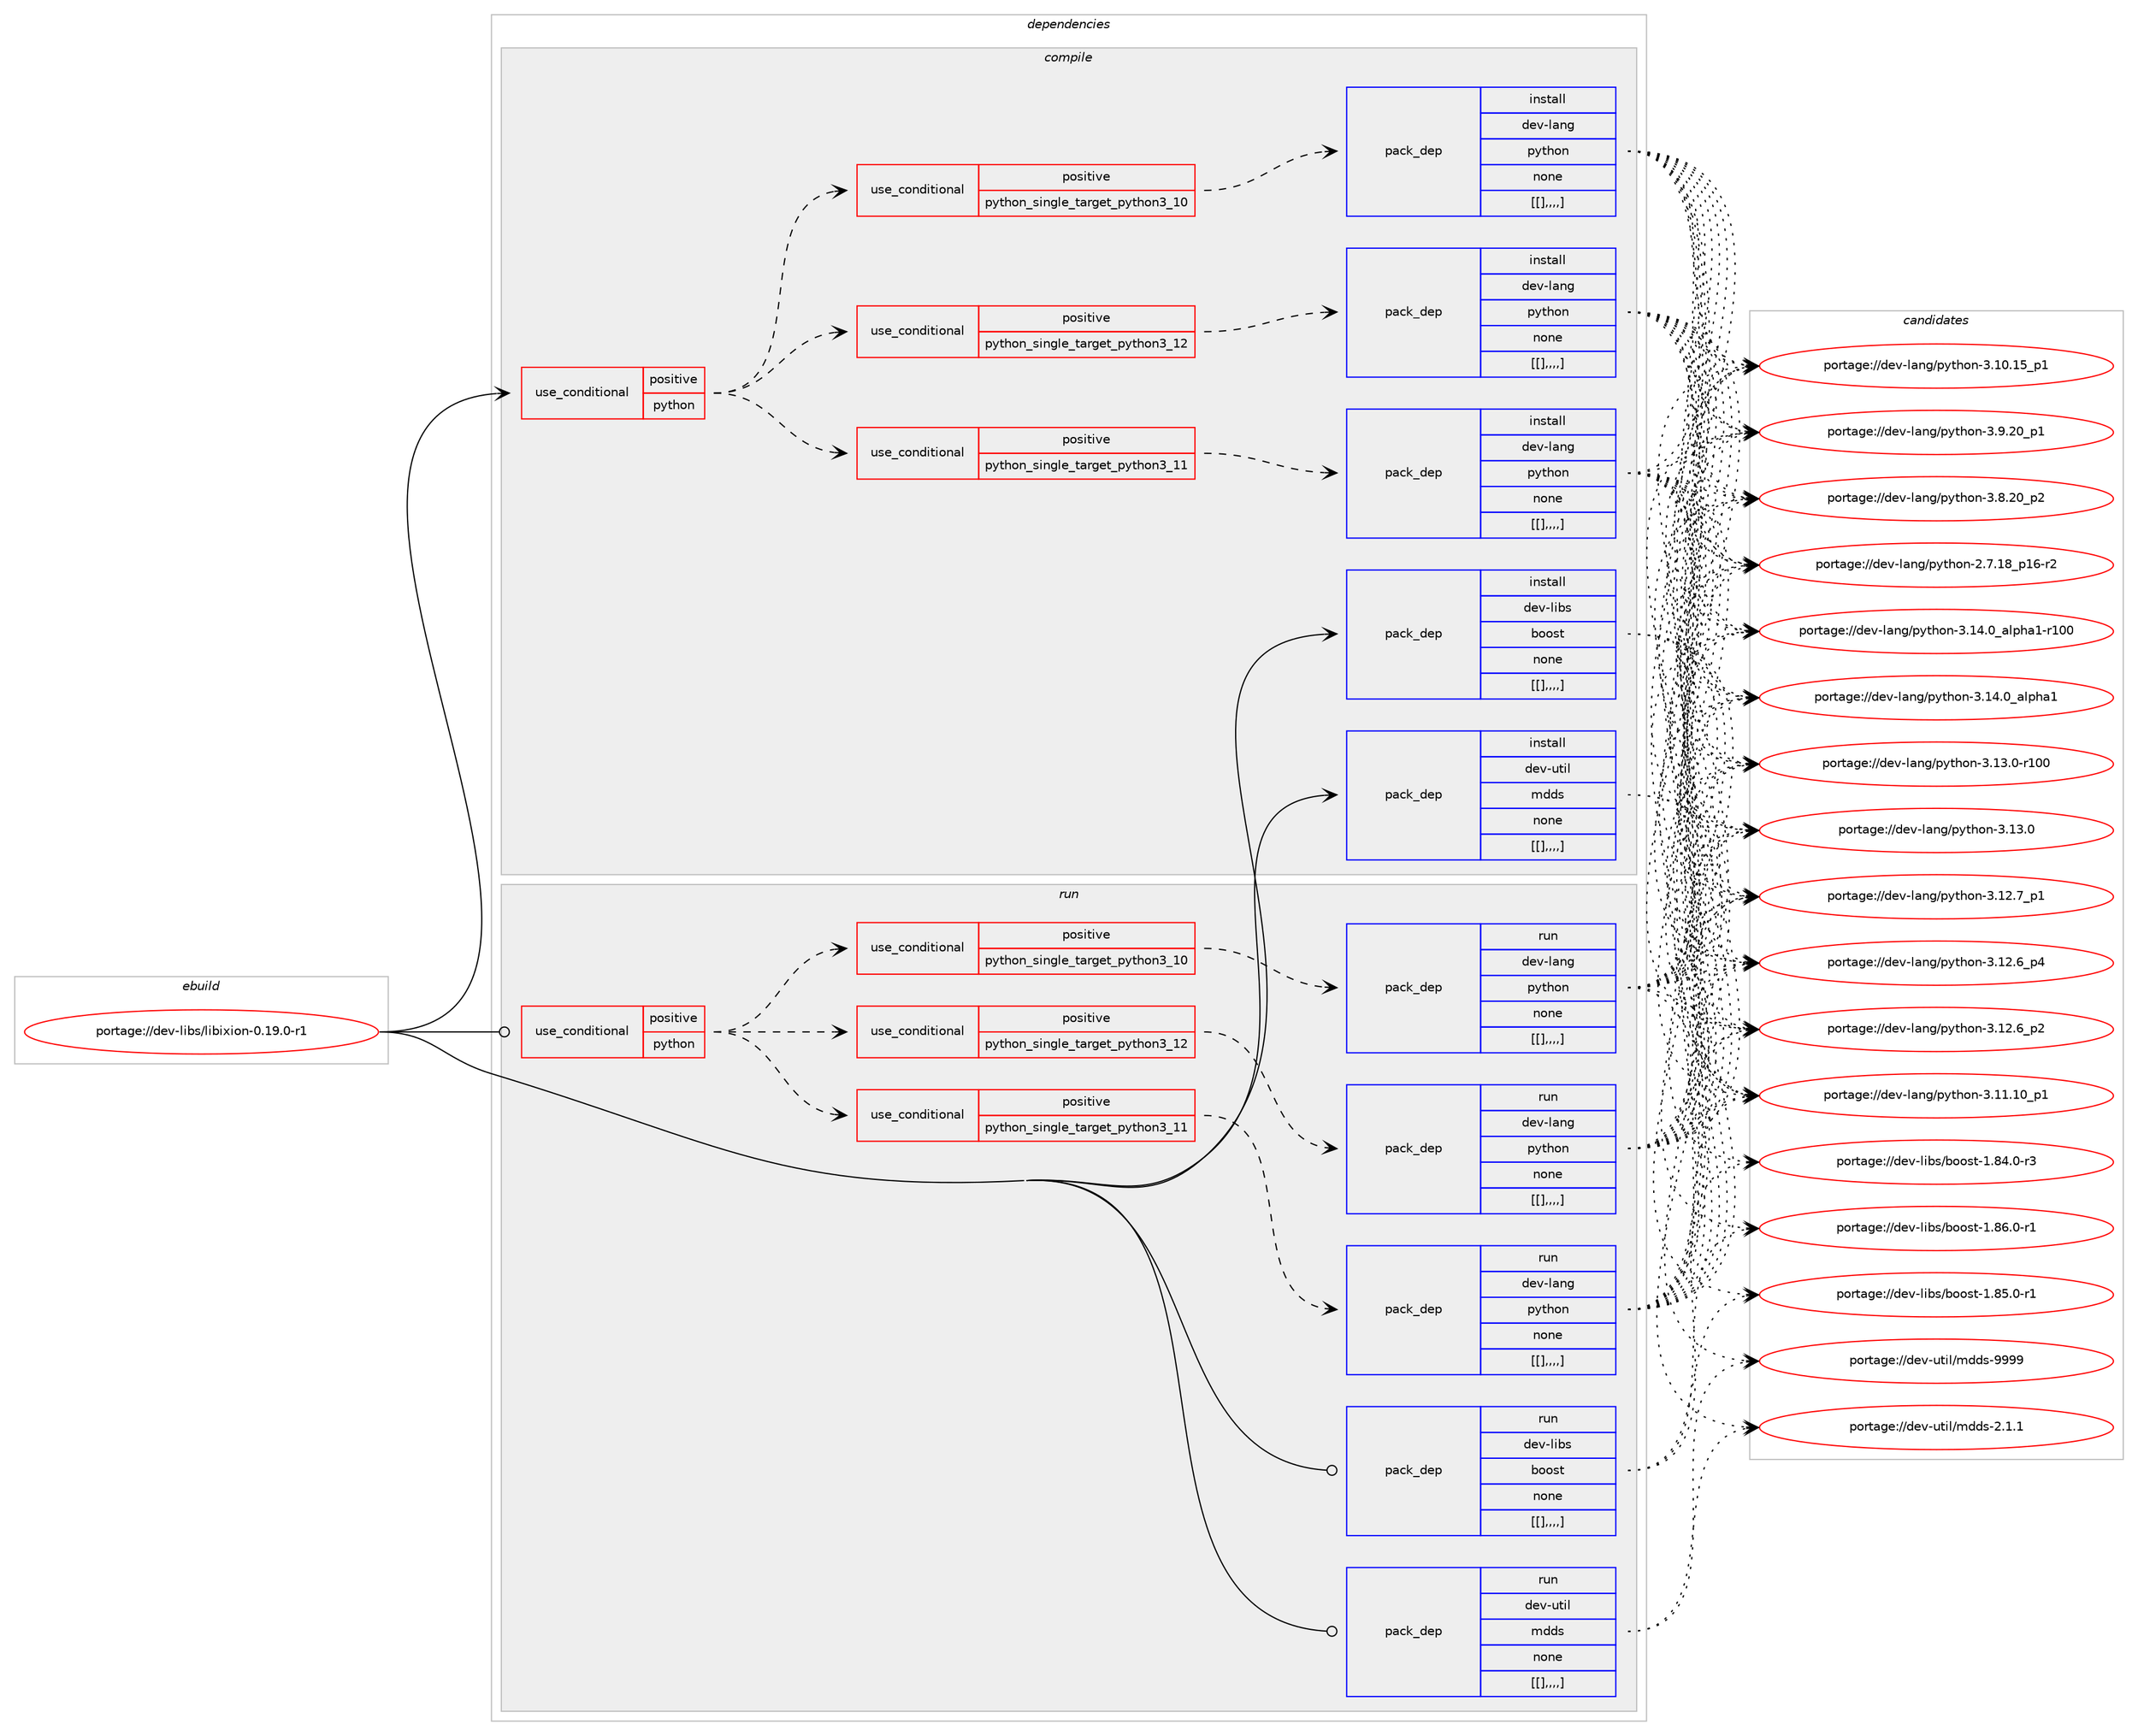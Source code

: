 digraph prolog {

# *************
# Graph options
# *************

newrank=true;
concentrate=true;
compound=true;
graph [rankdir=LR,fontname=Helvetica,fontsize=10,ranksep=1.5];#, ranksep=2.5, nodesep=0.2];
edge  [arrowhead=vee];
node  [fontname=Helvetica,fontsize=10];

# **********
# The ebuild
# **********

subgraph cluster_leftcol {
color=gray;
label=<<i>ebuild</i>>;
id [label="portage://dev-libs/libixion-0.19.0-r1", color=red, width=4, href="../dev-libs/libixion-0.19.0-r1.svg"];
}

# ****************
# The dependencies
# ****************

subgraph cluster_midcol {
color=gray;
label=<<i>dependencies</i>>;
subgraph cluster_compile {
fillcolor="#eeeeee";
style=filled;
label=<<i>compile</i>>;
subgraph cond28683 {
dependency114269 [label=<<TABLE BORDER="0" CELLBORDER="1" CELLSPACING="0" CELLPADDING="4"><TR><TD ROWSPAN="3" CELLPADDING="10">use_conditional</TD></TR><TR><TD>positive</TD></TR><TR><TD>python</TD></TR></TABLE>>, shape=none, color=red];
subgraph cond28695 {
dependency114290 [label=<<TABLE BORDER="0" CELLBORDER="1" CELLSPACING="0" CELLPADDING="4"><TR><TD ROWSPAN="3" CELLPADDING="10">use_conditional</TD></TR><TR><TD>positive</TD></TR><TR><TD>python_single_target_python3_10</TD></TR></TABLE>>, shape=none, color=red];
subgraph pack84368 {
dependency114334 [label=<<TABLE BORDER="0" CELLBORDER="1" CELLSPACING="0" CELLPADDING="4" WIDTH="220"><TR><TD ROWSPAN="6" CELLPADDING="30">pack_dep</TD></TR><TR><TD WIDTH="110">install</TD></TR><TR><TD>dev-lang</TD></TR><TR><TD>python</TD></TR><TR><TD>none</TD></TR><TR><TD>[[],,,,]</TD></TR></TABLE>>, shape=none, color=blue];
}
dependency114290:e -> dependency114334:w [weight=20,style="dashed",arrowhead="vee"];
}
dependency114269:e -> dependency114290:w [weight=20,style="dashed",arrowhead="vee"];
subgraph cond28714 {
dependency114360 [label=<<TABLE BORDER="0" CELLBORDER="1" CELLSPACING="0" CELLPADDING="4"><TR><TD ROWSPAN="3" CELLPADDING="10">use_conditional</TD></TR><TR><TD>positive</TD></TR><TR><TD>python_single_target_python3_11</TD></TR></TABLE>>, shape=none, color=red];
subgraph pack84399 {
dependency114390 [label=<<TABLE BORDER="0" CELLBORDER="1" CELLSPACING="0" CELLPADDING="4" WIDTH="220"><TR><TD ROWSPAN="6" CELLPADDING="30">pack_dep</TD></TR><TR><TD WIDTH="110">install</TD></TR><TR><TD>dev-lang</TD></TR><TR><TD>python</TD></TR><TR><TD>none</TD></TR><TR><TD>[[],,,,]</TD></TR></TABLE>>, shape=none, color=blue];
}
dependency114360:e -> dependency114390:w [weight=20,style="dashed",arrowhead="vee"];
}
dependency114269:e -> dependency114360:w [weight=20,style="dashed",arrowhead="vee"];
subgraph cond28727 {
dependency114393 [label=<<TABLE BORDER="0" CELLBORDER="1" CELLSPACING="0" CELLPADDING="4"><TR><TD ROWSPAN="3" CELLPADDING="10">use_conditional</TD></TR><TR><TD>positive</TD></TR><TR><TD>python_single_target_python3_12</TD></TR></TABLE>>, shape=none, color=red];
subgraph pack84414 {
dependency114395 [label=<<TABLE BORDER="0" CELLBORDER="1" CELLSPACING="0" CELLPADDING="4" WIDTH="220"><TR><TD ROWSPAN="6" CELLPADDING="30">pack_dep</TD></TR><TR><TD WIDTH="110">install</TD></TR><TR><TD>dev-lang</TD></TR><TR><TD>python</TD></TR><TR><TD>none</TD></TR><TR><TD>[[],,,,]</TD></TR></TABLE>>, shape=none, color=blue];
}
dependency114393:e -> dependency114395:w [weight=20,style="dashed",arrowhead="vee"];
}
dependency114269:e -> dependency114393:w [weight=20,style="dashed",arrowhead="vee"];
}
id:e -> dependency114269:w [weight=20,style="solid",arrowhead="vee"];
subgraph pack84418 {
dependency114420 [label=<<TABLE BORDER="0" CELLBORDER="1" CELLSPACING="0" CELLPADDING="4" WIDTH="220"><TR><TD ROWSPAN="6" CELLPADDING="30">pack_dep</TD></TR><TR><TD WIDTH="110">install</TD></TR><TR><TD>dev-libs</TD></TR><TR><TD>boost</TD></TR><TR><TD>none</TD></TR><TR><TD>[[],,,,]</TD></TR></TABLE>>, shape=none, color=blue];
}
id:e -> dependency114420:w [weight=20,style="solid",arrowhead="vee"];
subgraph pack84434 {
dependency114426 [label=<<TABLE BORDER="0" CELLBORDER="1" CELLSPACING="0" CELLPADDING="4" WIDTH="220"><TR><TD ROWSPAN="6" CELLPADDING="30">pack_dep</TD></TR><TR><TD WIDTH="110">install</TD></TR><TR><TD>dev-util</TD></TR><TR><TD>mdds</TD></TR><TR><TD>none</TD></TR><TR><TD>[[],,,,]</TD></TR></TABLE>>, shape=none, color=blue];
}
id:e -> dependency114426:w [weight=20,style="solid",arrowhead="vee"];
}
subgraph cluster_compileandrun {
fillcolor="#eeeeee";
style=filled;
label=<<i>compile and run</i>>;
}
subgraph cluster_run {
fillcolor="#eeeeee";
style=filled;
label=<<i>run</i>>;
subgraph cond28736 {
dependency114432 [label=<<TABLE BORDER="0" CELLBORDER="1" CELLSPACING="0" CELLPADDING="4"><TR><TD ROWSPAN="3" CELLPADDING="10">use_conditional</TD></TR><TR><TD>positive</TD></TR><TR><TD>python</TD></TR></TABLE>>, shape=none, color=red];
subgraph cond28739 {
dependency114454 [label=<<TABLE BORDER="0" CELLBORDER="1" CELLSPACING="0" CELLPADDING="4"><TR><TD ROWSPAN="3" CELLPADDING="10">use_conditional</TD></TR><TR><TD>positive</TD></TR><TR><TD>python_single_target_python3_10</TD></TR></TABLE>>, shape=none, color=red];
subgraph pack84467 {
dependency114477 [label=<<TABLE BORDER="0" CELLBORDER="1" CELLSPACING="0" CELLPADDING="4" WIDTH="220"><TR><TD ROWSPAN="6" CELLPADDING="30">pack_dep</TD></TR><TR><TD WIDTH="110">run</TD></TR><TR><TD>dev-lang</TD></TR><TR><TD>python</TD></TR><TR><TD>none</TD></TR><TR><TD>[[],,,,]</TD></TR></TABLE>>, shape=none, color=blue];
}
dependency114454:e -> dependency114477:w [weight=20,style="dashed",arrowhead="vee"];
}
dependency114432:e -> dependency114454:w [weight=20,style="dashed",arrowhead="vee"];
subgraph cond28766 {
dependency114523 [label=<<TABLE BORDER="0" CELLBORDER="1" CELLSPACING="0" CELLPADDING="4"><TR><TD ROWSPAN="3" CELLPADDING="10">use_conditional</TD></TR><TR><TD>positive</TD></TR><TR><TD>python_single_target_python3_11</TD></TR></TABLE>>, shape=none, color=red];
subgraph pack84501 {
dependency114540 [label=<<TABLE BORDER="0" CELLBORDER="1" CELLSPACING="0" CELLPADDING="4" WIDTH="220"><TR><TD ROWSPAN="6" CELLPADDING="30">pack_dep</TD></TR><TR><TD WIDTH="110">run</TD></TR><TR><TD>dev-lang</TD></TR><TR><TD>python</TD></TR><TR><TD>none</TD></TR><TR><TD>[[],,,,]</TD></TR></TABLE>>, shape=none, color=blue];
}
dependency114523:e -> dependency114540:w [weight=20,style="dashed",arrowhead="vee"];
}
dependency114432:e -> dependency114523:w [weight=20,style="dashed",arrowhead="vee"];
subgraph cond28779 {
dependency114570 [label=<<TABLE BORDER="0" CELLBORDER="1" CELLSPACING="0" CELLPADDING="4"><TR><TD ROWSPAN="3" CELLPADDING="10">use_conditional</TD></TR><TR><TD>positive</TD></TR><TR><TD>python_single_target_python3_12</TD></TR></TABLE>>, shape=none, color=red];
subgraph pack84531 {
dependency114596 [label=<<TABLE BORDER="0" CELLBORDER="1" CELLSPACING="0" CELLPADDING="4" WIDTH="220"><TR><TD ROWSPAN="6" CELLPADDING="30">pack_dep</TD></TR><TR><TD WIDTH="110">run</TD></TR><TR><TD>dev-lang</TD></TR><TR><TD>python</TD></TR><TR><TD>none</TD></TR><TR><TD>[[],,,,]</TD></TR></TABLE>>, shape=none, color=blue];
}
dependency114570:e -> dependency114596:w [weight=20,style="dashed",arrowhead="vee"];
}
dependency114432:e -> dependency114570:w [weight=20,style="dashed",arrowhead="vee"];
}
id:e -> dependency114432:w [weight=20,style="solid",arrowhead="odot"];
subgraph pack84564 {
dependency114626 [label=<<TABLE BORDER="0" CELLBORDER="1" CELLSPACING="0" CELLPADDING="4" WIDTH="220"><TR><TD ROWSPAN="6" CELLPADDING="30">pack_dep</TD></TR><TR><TD WIDTH="110">run</TD></TR><TR><TD>dev-libs</TD></TR><TR><TD>boost</TD></TR><TR><TD>none</TD></TR><TR><TD>[[],,,,]</TD></TR></TABLE>>, shape=none, color=blue];
}
id:e -> dependency114626:w [weight=20,style="solid",arrowhead="odot"];
subgraph pack84575 {
dependency114675 [label=<<TABLE BORDER="0" CELLBORDER="1" CELLSPACING="0" CELLPADDING="4" WIDTH="220"><TR><TD ROWSPAN="6" CELLPADDING="30">pack_dep</TD></TR><TR><TD WIDTH="110">run</TD></TR><TR><TD>dev-util</TD></TR><TR><TD>mdds</TD></TR><TR><TD>none</TD></TR><TR><TD>[[],,,,]</TD></TR></TABLE>>, shape=none, color=blue];
}
id:e -> dependency114675:w [weight=20,style="solid",arrowhead="odot"];
}
}

# **************
# The candidates
# **************

subgraph cluster_choices {
rank=same;
color=gray;
label=<<i>candidates</i>>;

subgraph choice83364 {
color=black;
nodesep=1;
choice100101118451089711010347112121116104111110455146495246489597108112104974945114494848 [label="portage://dev-lang/python-3.14.0_alpha1-r100", color=red, width=4,href="../dev-lang/python-3.14.0_alpha1-r100.svg"];
choice1001011184510897110103471121211161041111104551464952464895971081121049749 [label="portage://dev-lang/python-3.14.0_alpha1", color=red, width=4,href="../dev-lang/python-3.14.0_alpha1.svg"];
choice1001011184510897110103471121211161041111104551464951464845114494848 [label="portage://dev-lang/python-3.13.0-r100", color=red, width=4,href="../dev-lang/python-3.13.0-r100.svg"];
choice10010111845108971101034711212111610411111045514649514648 [label="portage://dev-lang/python-3.13.0", color=red, width=4,href="../dev-lang/python-3.13.0.svg"];
choice100101118451089711010347112121116104111110455146495046559511249 [label="portage://dev-lang/python-3.12.7_p1", color=red, width=4,href="../dev-lang/python-3.12.7_p1.svg"];
choice100101118451089711010347112121116104111110455146495046549511252 [label="portage://dev-lang/python-3.12.6_p4", color=red, width=4,href="../dev-lang/python-3.12.6_p4.svg"];
choice100101118451089711010347112121116104111110455146495046549511250 [label="portage://dev-lang/python-3.12.6_p2", color=red, width=4,href="../dev-lang/python-3.12.6_p2.svg"];
choice10010111845108971101034711212111610411111045514649494649489511249 [label="portage://dev-lang/python-3.11.10_p1", color=red, width=4,href="../dev-lang/python-3.11.10_p1.svg"];
choice10010111845108971101034711212111610411111045514649484649539511249 [label="portage://dev-lang/python-3.10.15_p1", color=red, width=4,href="../dev-lang/python-3.10.15_p1.svg"];
choice100101118451089711010347112121116104111110455146574650489511249 [label="portage://dev-lang/python-3.9.20_p1", color=red, width=4,href="../dev-lang/python-3.9.20_p1.svg"];
choice100101118451089711010347112121116104111110455146564650489511250 [label="portage://dev-lang/python-3.8.20_p2", color=red, width=4,href="../dev-lang/python-3.8.20_p2.svg"];
choice100101118451089711010347112121116104111110455046554649569511249544511450 [label="portage://dev-lang/python-2.7.18_p16-r2", color=red, width=4,href="../dev-lang/python-2.7.18_p16-r2.svg"];
dependency114334:e -> choice100101118451089711010347112121116104111110455146495246489597108112104974945114494848:w [style=dotted,weight="100"];
dependency114334:e -> choice1001011184510897110103471121211161041111104551464952464895971081121049749:w [style=dotted,weight="100"];
dependency114334:e -> choice1001011184510897110103471121211161041111104551464951464845114494848:w [style=dotted,weight="100"];
dependency114334:e -> choice10010111845108971101034711212111610411111045514649514648:w [style=dotted,weight="100"];
dependency114334:e -> choice100101118451089711010347112121116104111110455146495046559511249:w [style=dotted,weight="100"];
dependency114334:e -> choice100101118451089711010347112121116104111110455146495046549511252:w [style=dotted,weight="100"];
dependency114334:e -> choice100101118451089711010347112121116104111110455146495046549511250:w [style=dotted,weight="100"];
dependency114334:e -> choice10010111845108971101034711212111610411111045514649494649489511249:w [style=dotted,weight="100"];
dependency114334:e -> choice10010111845108971101034711212111610411111045514649484649539511249:w [style=dotted,weight="100"];
dependency114334:e -> choice100101118451089711010347112121116104111110455146574650489511249:w [style=dotted,weight="100"];
dependency114334:e -> choice100101118451089711010347112121116104111110455146564650489511250:w [style=dotted,weight="100"];
dependency114334:e -> choice100101118451089711010347112121116104111110455046554649569511249544511450:w [style=dotted,weight="100"];
}
subgraph choice83385 {
color=black;
nodesep=1;
choice100101118451089711010347112121116104111110455146495246489597108112104974945114494848 [label="portage://dev-lang/python-3.14.0_alpha1-r100", color=red, width=4,href="../dev-lang/python-3.14.0_alpha1-r100.svg"];
choice1001011184510897110103471121211161041111104551464952464895971081121049749 [label="portage://dev-lang/python-3.14.0_alpha1", color=red, width=4,href="../dev-lang/python-3.14.0_alpha1.svg"];
choice1001011184510897110103471121211161041111104551464951464845114494848 [label="portage://dev-lang/python-3.13.0-r100", color=red, width=4,href="../dev-lang/python-3.13.0-r100.svg"];
choice10010111845108971101034711212111610411111045514649514648 [label="portage://dev-lang/python-3.13.0", color=red, width=4,href="../dev-lang/python-3.13.0.svg"];
choice100101118451089711010347112121116104111110455146495046559511249 [label="portage://dev-lang/python-3.12.7_p1", color=red, width=4,href="../dev-lang/python-3.12.7_p1.svg"];
choice100101118451089711010347112121116104111110455146495046549511252 [label="portage://dev-lang/python-3.12.6_p4", color=red, width=4,href="../dev-lang/python-3.12.6_p4.svg"];
choice100101118451089711010347112121116104111110455146495046549511250 [label="portage://dev-lang/python-3.12.6_p2", color=red, width=4,href="../dev-lang/python-3.12.6_p2.svg"];
choice10010111845108971101034711212111610411111045514649494649489511249 [label="portage://dev-lang/python-3.11.10_p1", color=red, width=4,href="../dev-lang/python-3.11.10_p1.svg"];
choice10010111845108971101034711212111610411111045514649484649539511249 [label="portage://dev-lang/python-3.10.15_p1", color=red, width=4,href="../dev-lang/python-3.10.15_p1.svg"];
choice100101118451089711010347112121116104111110455146574650489511249 [label="portage://dev-lang/python-3.9.20_p1", color=red, width=4,href="../dev-lang/python-3.9.20_p1.svg"];
choice100101118451089711010347112121116104111110455146564650489511250 [label="portage://dev-lang/python-3.8.20_p2", color=red, width=4,href="../dev-lang/python-3.8.20_p2.svg"];
choice100101118451089711010347112121116104111110455046554649569511249544511450 [label="portage://dev-lang/python-2.7.18_p16-r2", color=red, width=4,href="../dev-lang/python-2.7.18_p16-r2.svg"];
dependency114390:e -> choice100101118451089711010347112121116104111110455146495246489597108112104974945114494848:w [style=dotted,weight="100"];
dependency114390:e -> choice1001011184510897110103471121211161041111104551464952464895971081121049749:w [style=dotted,weight="100"];
dependency114390:e -> choice1001011184510897110103471121211161041111104551464951464845114494848:w [style=dotted,weight="100"];
dependency114390:e -> choice10010111845108971101034711212111610411111045514649514648:w [style=dotted,weight="100"];
dependency114390:e -> choice100101118451089711010347112121116104111110455146495046559511249:w [style=dotted,weight="100"];
dependency114390:e -> choice100101118451089711010347112121116104111110455146495046549511252:w [style=dotted,weight="100"];
dependency114390:e -> choice100101118451089711010347112121116104111110455146495046549511250:w [style=dotted,weight="100"];
dependency114390:e -> choice10010111845108971101034711212111610411111045514649494649489511249:w [style=dotted,weight="100"];
dependency114390:e -> choice10010111845108971101034711212111610411111045514649484649539511249:w [style=dotted,weight="100"];
dependency114390:e -> choice100101118451089711010347112121116104111110455146574650489511249:w [style=dotted,weight="100"];
dependency114390:e -> choice100101118451089711010347112121116104111110455146564650489511250:w [style=dotted,weight="100"];
dependency114390:e -> choice100101118451089711010347112121116104111110455046554649569511249544511450:w [style=dotted,weight="100"];
}
subgraph choice83402 {
color=black;
nodesep=1;
choice100101118451089711010347112121116104111110455146495246489597108112104974945114494848 [label="portage://dev-lang/python-3.14.0_alpha1-r100", color=red, width=4,href="../dev-lang/python-3.14.0_alpha1-r100.svg"];
choice1001011184510897110103471121211161041111104551464952464895971081121049749 [label="portage://dev-lang/python-3.14.0_alpha1", color=red, width=4,href="../dev-lang/python-3.14.0_alpha1.svg"];
choice1001011184510897110103471121211161041111104551464951464845114494848 [label="portage://dev-lang/python-3.13.0-r100", color=red, width=4,href="../dev-lang/python-3.13.0-r100.svg"];
choice10010111845108971101034711212111610411111045514649514648 [label="portage://dev-lang/python-3.13.0", color=red, width=4,href="../dev-lang/python-3.13.0.svg"];
choice100101118451089711010347112121116104111110455146495046559511249 [label="portage://dev-lang/python-3.12.7_p1", color=red, width=4,href="../dev-lang/python-3.12.7_p1.svg"];
choice100101118451089711010347112121116104111110455146495046549511252 [label="portage://dev-lang/python-3.12.6_p4", color=red, width=4,href="../dev-lang/python-3.12.6_p4.svg"];
choice100101118451089711010347112121116104111110455146495046549511250 [label="portage://dev-lang/python-3.12.6_p2", color=red, width=4,href="../dev-lang/python-3.12.6_p2.svg"];
choice10010111845108971101034711212111610411111045514649494649489511249 [label="portage://dev-lang/python-3.11.10_p1", color=red, width=4,href="../dev-lang/python-3.11.10_p1.svg"];
choice10010111845108971101034711212111610411111045514649484649539511249 [label="portage://dev-lang/python-3.10.15_p1", color=red, width=4,href="../dev-lang/python-3.10.15_p1.svg"];
choice100101118451089711010347112121116104111110455146574650489511249 [label="portage://dev-lang/python-3.9.20_p1", color=red, width=4,href="../dev-lang/python-3.9.20_p1.svg"];
choice100101118451089711010347112121116104111110455146564650489511250 [label="portage://dev-lang/python-3.8.20_p2", color=red, width=4,href="../dev-lang/python-3.8.20_p2.svg"];
choice100101118451089711010347112121116104111110455046554649569511249544511450 [label="portage://dev-lang/python-2.7.18_p16-r2", color=red, width=4,href="../dev-lang/python-2.7.18_p16-r2.svg"];
dependency114395:e -> choice100101118451089711010347112121116104111110455146495246489597108112104974945114494848:w [style=dotted,weight="100"];
dependency114395:e -> choice1001011184510897110103471121211161041111104551464952464895971081121049749:w [style=dotted,weight="100"];
dependency114395:e -> choice1001011184510897110103471121211161041111104551464951464845114494848:w [style=dotted,weight="100"];
dependency114395:e -> choice10010111845108971101034711212111610411111045514649514648:w [style=dotted,weight="100"];
dependency114395:e -> choice100101118451089711010347112121116104111110455146495046559511249:w [style=dotted,weight="100"];
dependency114395:e -> choice100101118451089711010347112121116104111110455146495046549511252:w [style=dotted,weight="100"];
dependency114395:e -> choice100101118451089711010347112121116104111110455146495046549511250:w [style=dotted,weight="100"];
dependency114395:e -> choice10010111845108971101034711212111610411111045514649494649489511249:w [style=dotted,weight="100"];
dependency114395:e -> choice10010111845108971101034711212111610411111045514649484649539511249:w [style=dotted,weight="100"];
dependency114395:e -> choice100101118451089711010347112121116104111110455146574650489511249:w [style=dotted,weight="100"];
dependency114395:e -> choice100101118451089711010347112121116104111110455146564650489511250:w [style=dotted,weight="100"];
dependency114395:e -> choice100101118451089711010347112121116104111110455046554649569511249544511450:w [style=dotted,weight="100"];
}
subgraph choice83444 {
color=black;
nodesep=1;
choice10010111845108105981154798111111115116454946565446484511449 [label="portage://dev-libs/boost-1.86.0-r1", color=red, width=4,href="../dev-libs/boost-1.86.0-r1.svg"];
choice10010111845108105981154798111111115116454946565346484511449 [label="portage://dev-libs/boost-1.85.0-r1", color=red, width=4,href="../dev-libs/boost-1.85.0-r1.svg"];
choice10010111845108105981154798111111115116454946565246484511451 [label="portage://dev-libs/boost-1.84.0-r3", color=red, width=4,href="../dev-libs/boost-1.84.0-r3.svg"];
dependency114420:e -> choice10010111845108105981154798111111115116454946565446484511449:w [style=dotted,weight="100"];
dependency114420:e -> choice10010111845108105981154798111111115116454946565346484511449:w [style=dotted,weight="100"];
dependency114420:e -> choice10010111845108105981154798111111115116454946565246484511451:w [style=dotted,weight="100"];
}
subgraph choice83446 {
color=black;
nodesep=1;
choice10010111845117116105108471091001001154557575757 [label="portage://dev-util/mdds-9999", color=red, width=4,href="../dev-util/mdds-9999.svg"];
choice1001011184511711610510847109100100115455046494649 [label="portage://dev-util/mdds-2.1.1", color=red, width=4,href="../dev-util/mdds-2.1.1.svg"];
dependency114426:e -> choice10010111845117116105108471091001001154557575757:w [style=dotted,weight="100"];
dependency114426:e -> choice1001011184511711610510847109100100115455046494649:w [style=dotted,weight="100"];
}
subgraph choice83451 {
color=black;
nodesep=1;
choice100101118451089711010347112121116104111110455146495246489597108112104974945114494848 [label="portage://dev-lang/python-3.14.0_alpha1-r100", color=red, width=4,href="../dev-lang/python-3.14.0_alpha1-r100.svg"];
choice1001011184510897110103471121211161041111104551464952464895971081121049749 [label="portage://dev-lang/python-3.14.0_alpha1", color=red, width=4,href="../dev-lang/python-3.14.0_alpha1.svg"];
choice1001011184510897110103471121211161041111104551464951464845114494848 [label="portage://dev-lang/python-3.13.0-r100", color=red, width=4,href="../dev-lang/python-3.13.0-r100.svg"];
choice10010111845108971101034711212111610411111045514649514648 [label="portage://dev-lang/python-3.13.0", color=red, width=4,href="../dev-lang/python-3.13.0.svg"];
choice100101118451089711010347112121116104111110455146495046559511249 [label="portage://dev-lang/python-3.12.7_p1", color=red, width=4,href="../dev-lang/python-3.12.7_p1.svg"];
choice100101118451089711010347112121116104111110455146495046549511252 [label="portage://dev-lang/python-3.12.6_p4", color=red, width=4,href="../dev-lang/python-3.12.6_p4.svg"];
choice100101118451089711010347112121116104111110455146495046549511250 [label="portage://dev-lang/python-3.12.6_p2", color=red, width=4,href="../dev-lang/python-3.12.6_p2.svg"];
choice10010111845108971101034711212111610411111045514649494649489511249 [label="portage://dev-lang/python-3.11.10_p1", color=red, width=4,href="../dev-lang/python-3.11.10_p1.svg"];
choice10010111845108971101034711212111610411111045514649484649539511249 [label="portage://dev-lang/python-3.10.15_p1", color=red, width=4,href="../dev-lang/python-3.10.15_p1.svg"];
choice100101118451089711010347112121116104111110455146574650489511249 [label="portage://dev-lang/python-3.9.20_p1", color=red, width=4,href="../dev-lang/python-3.9.20_p1.svg"];
choice100101118451089711010347112121116104111110455146564650489511250 [label="portage://dev-lang/python-3.8.20_p2", color=red, width=4,href="../dev-lang/python-3.8.20_p2.svg"];
choice100101118451089711010347112121116104111110455046554649569511249544511450 [label="portage://dev-lang/python-2.7.18_p16-r2", color=red, width=4,href="../dev-lang/python-2.7.18_p16-r2.svg"];
dependency114477:e -> choice100101118451089711010347112121116104111110455146495246489597108112104974945114494848:w [style=dotted,weight="100"];
dependency114477:e -> choice1001011184510897110103471121211161041111104551464952464895971081121049749:w [style=dotted,weight="100"];
dependency114477:e -> choice1001011184510897110103471121211161041111104551464951464845114494848:w [style=dotted,weight="100"];
dependency114477:e -> choice10010111845108971101034711212111610411111045514649514648:w [style=dotted,weight="100"];
dependency114477:e -> choice100101118451089711010347112121116104111110455146495046559511249:w [style=dotted,weight="100"];
dependency114477:e -> choice100101118451089711010347112121116104111110455146495046549511252:w [style=dotted,weight="100"];
dependency114477:e -> choice100101118451089711010347112121116104111110455146495046549511250:w [style=dotted,weight="100"];
dependency114477:e -> choice10010111845108971101034711212111610411111045514649494649489511249:w [style=dotted,weight="100"];
dependency114477:e -> choice10010111845108971101034711212111610411111045514649484649539511249:w [style=dotted,weight="100"];
dependency114477:e -> choice100101118451089711010347112121116104111110455146574650489511249:w [style=dotted,weight="100"];
dependency114477:e -> choice100101118451089711010347112121116104111110455146564650489511250:w [style=dotted,weight="100"];
dependency114477:e -> choice100101118451089711010347112121116104111110455046554649569511249544511450:w [style=dotted,weight="100"];
}
subgraph choice83486 {
color=black;
nodesep=1;
choice100101118451089711010347112121116104111110455146495246489597108112104974945114494848 [label="portage://dev-lang/python-3.14.0_alpha1-r100", color=red, width=4,href="../dev-lang/python-3.14.0_alpha1-r100.svg"];
choice1001011184510897110103471121211161041111104551464952464895971081121049749 [label="portage://dev-lang/python-3.14.0_alpha1", color=red, width=4,href="../dev-lang/python-3.14.0_alpha1.svg"];
choice1001011184510897110103471121211161041111104551464951464845114494848 [label="portage://dev-lang/python-3.13.0-r100", color=red, width=4,href="../dev-lang/python-3.13.0-r100.svg"];
choice10010111845108971101034711212111610411111045514649514648 [label="portage://dev-lang/python-3.13.0", color=red, width=4,href="../dev-lang/python-3.13.0.svg"];
choice100101118451089711010347112121116104111110455146495046559511249 [label="portage://dev-lang/python-3.12.7_p1", color=red, width=4,href="../dev-lang/python-3.12.7_p1.svg"];
choice100101118451089711010347112121116104111110455146495046549511252 [label="portage://dev-lang/python-3.12.6_p4", color=red, width=4,href="../dev-lang/python-3.12.6_p4.svg"];
choice100101118451089711010347112121116104111110455146495046549511250 [label="portage://dev-lang/python-3.12.6_p2", color=red, width=4,href="../dev-lang/python-3.12.6_p2.svg"];
choice10010111845108971101034711212111610411111045514649494649489511249 [label="portage://dev-lang/python-3.11.10_p1", color=red, width=4,href="../dev-lang/python-3.11.10_p1.svg"];
choice10010111845108971101034711212111610411111045514649484649539511249 [label="portage://dev-lang/python-3.10.15_p1", color=red, width=4,href="../dev-lang/python-3.10.15_p1.svg"];
choice100101118451089711010347112121116104111110455146574650489511249 [label="portage://dev-lang/python-3.9.20_p1", color=red, width=4,href="../dev-lang/python-3.9.20_p1.svg"];
choice100101118451089711010347112121116104111110455146564650489511250 [label="portage://dev-lang/python-3.8.20_p2", color=red, width=4,href="../dev-lang/python-3.8.20_p2.svg"];
choice100101118451089711010347112121116104111110455046554649569511249544511450 [label="portage://dev-lang/python-2.7.18_p16-r2", color=red, width=4,href="../dev-lang/python-2.7.18_p16-r2.svg"];
dependency114540:e -> choice100101118451089711010347112121116104111110455146495246489597108112104974945114494848:w [style=dotted,weight="100"];
dependency114540:e -> choice1001011184510897110103471121211161041111104551464952464895971081121049749:w [style=dotted,weight="100"];
dependency114540:e -> choice1001011184510897110103471121211161041111104551464951464845114494848:w [style=dotted,weight="100"];
dependency114540:e -> choice10010111845108971101034711212111610411111045514649514648:w [style=dotted,weight="100"];
dependency114540:e -> choice100101118451089711010347112121116104111110455146495046559511249:w [style=dotted,weight="100"];
dependency114540:e -> choice100101118451089711010347112121116104111110455146495046549511252:w [style=dotted,weight="100"];
dependency114540:e -> choice100101118451089711010347112121116104111110455146495046549511250:w [style=dotted,weight="100"];
dependency114540:e -> choice10010111845108971101034711212111610411111045514649494649489511249:w [style=dotted,weight="100"];
dependency114540:e -> choice10010111845108971101034711212111610411111045514649484649539511249:w [style=dotted,weight="100"];
dependency114540:e -> choice100101118451089711010347112121116104111110455146574650489511249:w [style=dotted,weight="100"];
dependency114540:e -> choice100101118451089711010347112121116104111110455146564650489511250:w [style=dotted,weight="100"];
dependency114540:e -> choice100101118451089711010347112121116104111110455046554649569511249544511450:w [style=dotted,weight="100"];
}
subgraph choice83497 {
color=black;
nodesep=1;
choice100101118451089711010347112121116104111110455146495246489597108112104974945114494848 [label="portage://dev-lang/python-3.14.0_alpha1-r100", color=red, width=4,href="../dev-lang/python-3.14.0_alpha1-r100.svg"];
choice1001011184510897110103471121211161041111104551464952464895971081121049749 [label="portage://dev-lang/python-3.14.0_alpha1", color=red, width=4,href="../dev-lang/python-3.14.0_alpha1.svg"];
choice1001011184510897110103471121211161041111104551464951464845114494848 [label="portage://dev-lang/python-3.13.0-r100", color=red, width=4,href="../dev-lang/python-3.13.0-r100.svg"];
choice10010111845108971101034711212111610411111045514649514648 [label="portage://dev-lang/python-3.13.0", color=red, width=4,href="../dev-lang/python-3.13.0.svg"];
choice100101118451089711010347112121116104111110455146495046559511249 [label="portage://dev-lang/python-3.12.7_p1", color=red, width=4,href="../dev-lang/python-3.12.7_p1.svg"];
choice100101118451089711010347112121116104111110455146495046549511252 [label="portage://dev-lang/python-3.12.6_p4", color=red, width=4,href="../dev-lang/python-3.12.6_p4.svg"];
choice100101118451089711010347112121116104111110455146495046549511250 [label="portage://dev-lang/python-3.12.6_p2", color=red, width=4,href="../dev-lang/python-3.12.6_p2.svg"];
choice10010111845108971101034711212111610411111045514649494649489511249 [label="portage://dev-lang/python-3.11.10_p1", color=red, width=4,href="../dev-lang/python-3.11.10_p1.svg"];
choice10010111845108971101034711212111610411111045514649484649539511249 [label="portage://dev-lang/python-3.10.15_p1", color=red, width=4,href="../dev-lang/python-3.10.15_p1.svg"];
choice100101118451089711010347112121116104111110455146574650489511249 [label="portage://dev-lang/python-3.9.20_p1", color=red, width=4,href="../dev-lang/python-3.9.20_p1.svg"];
choice100101118451089711010347112121116104111110455146564650489511250 [label="portage://dev-lang/python-3.8.20_p2", color=red, width=4,href="../dev-lang/python-3.8.20_p2.svg"];
choice100101118451089711010347112121116104111110455046554649569511249544511450 [label="portage://dev-lang/python-2.7.18_p16-r2", color=red, width=4,href="../dev-lang/python-2.7.18_p16-r2.svg"];
dependency114596:e -> choice100101118451089711010347112121116104111110455146495246489597108112104974945114494848:w [style=dotted,weight="100"];
dependency114596:e -> choice1001011184510897110103471121211161041111104551464952464895971081121049749:w [style=dotted,weight="100"];
dependency114596:e -> choice1001011184510897110103471121211161041111104551464951464845114494848:w [style=dotted,weight="100"];
dependency114596:e -> choice10010111845108971101034711212111610411111045514649514648:w [style=dotted,weight="100"];
dependency114596:e -> choice100101118451089711010347112121116104111110455146495046559511249:w [style=dotted,weight="100"];
dependency114596:e -> choice100101118451089711010347112121116104111110455146495046549511252:w [style=dotted,weight="100"];
dependency114596:e -> choice100101118451089711010347112121116104111110455146495046549511250:w [style=dotted,weight="100"];
dependency114596:e -> choice10010111845108971101034711212111610411111045514649494649489511249:w [style=dotted,weight="100"];
dependency114596:e -> choice10010111845108971101034711212111610411111045514649484649539511249:w [style=dotted,weight="100"];
dependency114596:e -> choice100101118451089711010347112121116104111110455146574650489511249:w [style=dotted,weight="100"];
dependency114596:e -> choice100101118451089711010347112121116104111110455146564650489511250:w [style=dotted,weight="100"];
dependency114596:e -> choice100101118451089711010347112121116104111110455046554649569511249544511450:w [style=dotted,weight="100"];
}
subgraph choice83533 {
color=black;
nodesep=1;
choice10010111845108105981154798111111115116454946565446484511449 [label="portage://dev-libs/boost-1.86.0-r1", color=red, width=4,href="../dev-libs/boost-1.86.0-r1.svg"];
choice10010111845108105981154798111111115116454946565346484511449 [label="portage://dev-libs/boost-1.85.0-r1", color=red, width=4,href="../dev-libs/boost-1.85.0-r1.svg"];
choice10010111845108105981154798111111115116454946565246484511451 [label="portage://dev-libs/boost-1.84.0-r3", color=red, width=4,href="../dev-libs/boost-1.84.0-r3.svg"];
dependency114626:e -> choice10010111845108105981154798111111115116454946565446484511449:w [style=dotted,weight="100"];
dependency114626:e -> choice10010111845108105981154798111111115116454946565346484511449:w [style=dotted,weight="100"];
dependency114626:e -> choice10010111845108105981154798111111115116454946565246484511451:w [style=dotted,weight="100"];
}
subgraph choice83538 {
color=black;
nodesep=1;
choice10010111845117116105108471091001001154557575757 [label="portage://dev-util/mdds-9999", color=red, width=4,href="../dev-util/mdds-9999.svg"];
choice1001011184511711610510847109100100115455046494649 [label="portage://dev-util/mdds-2.1.1", color=red, width=4,href="../dev-util/mdds-2.1.1.svg"];
dependency114675:e -> choice10010111845117116105108471091001001154557575757:w [style=dotted,weight="100"];
dependency114675:e -> choice1001011184511711610510847109100100115455046494649:w [style=dotted,weight="100"];
}
}

}
